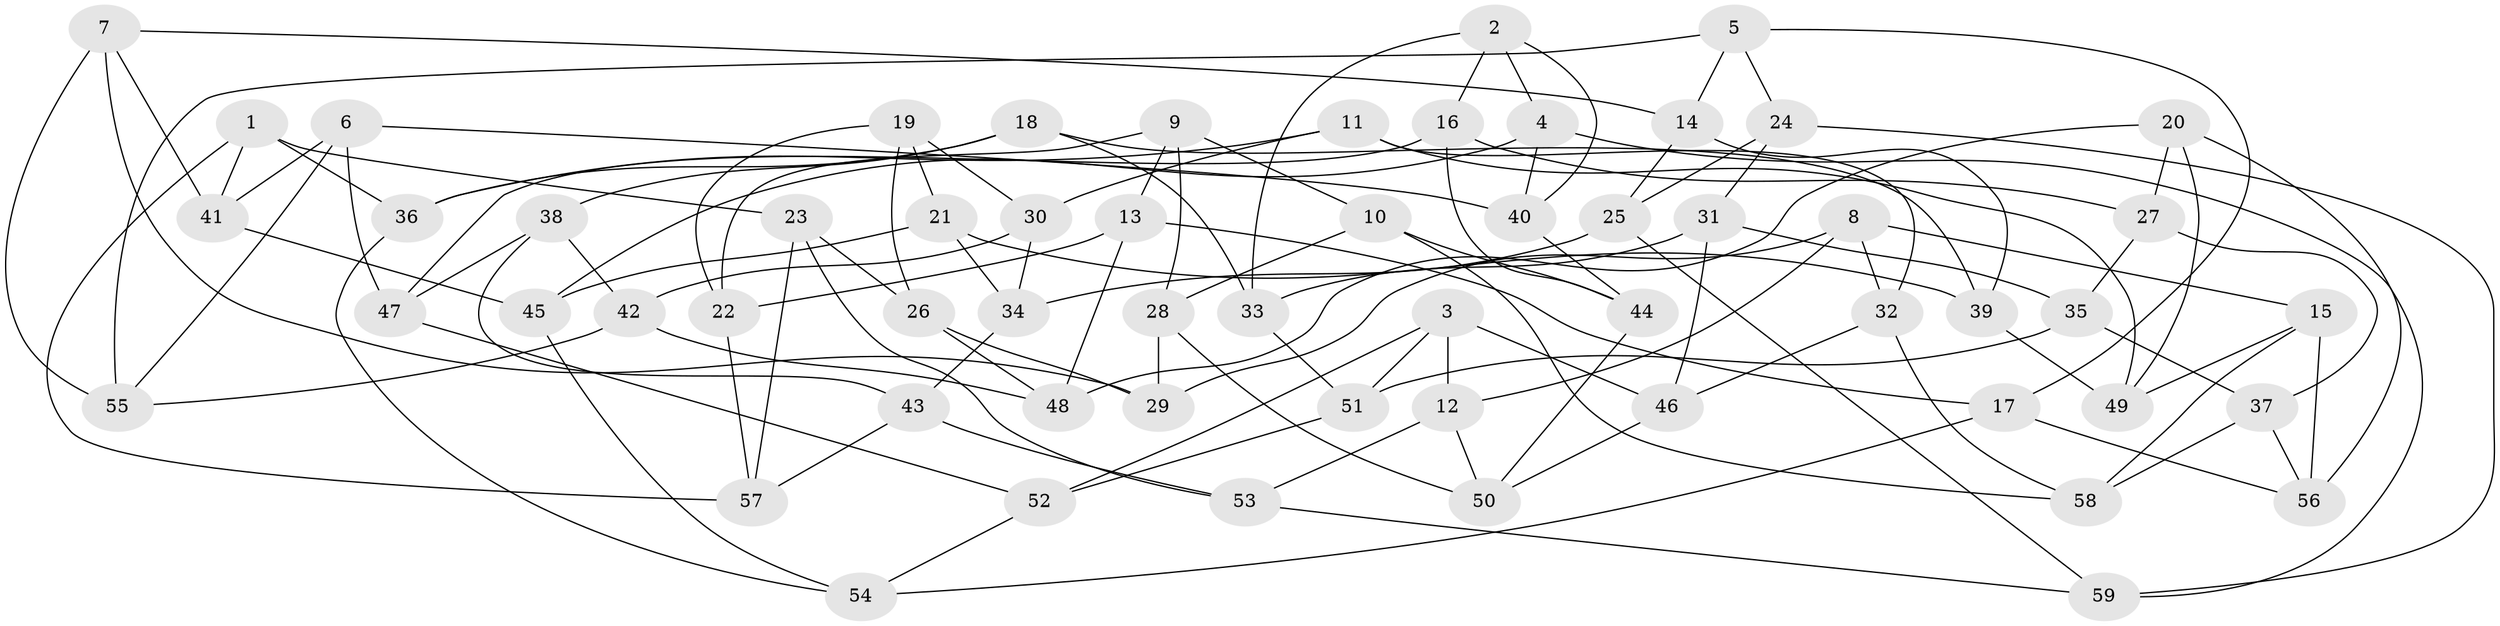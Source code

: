 // Generated by graph-tools (version 1.1) at 2025/38/03/09/25 02:38:10]
// undirected, 59 vertices, 118 edges
graph export_dot {
graph [start="1"]
  node [color=gray90,style=filled];
  1;
  2;
  3;
  4;
  5;
  6;
  7;
  8;
  9;
  10;
  11;
  12;
  13;
  14;
  15;
  16;
  17;
  18;
  19;
  20;
  21;
  22;
  23;
  24;
  25;
  26;
  27;
  28;
  29;
  30;
  31;
  32;
  33;
  34;
  35;
  36;
  37;
  38;
  39;
  40;
  41;
  42;
  43;
  44;
  45;
  46;
  47;
  48;
  49;
  50;
  51;
  52;
  53;
  54;
  55;
  56;
  57;
  58;
  59;
  1 -- 57;
  1 -- 36;
  1 -- 23;
  1 -- 41;
  2 -- 4;
  2 -- 33;
  2 -- 16;
  2 -- 40;
  3 -- 46;
  3 -- 51;
  3 -- 12;
  3 -- 52;
  4 -- 45;
  4 -- 59;
  4 -- 40;
  5 -- 55;
  5 -- 14;
  5 -- 24;
  5 -- 17;
  6 -- 41;
  6 -- 40;
  6 -- 47;
  6 -- 55;
  7 -- 29;
  7 -- 14;
  7 -- 55;
  7 -- 41;
  8 -- 32;
  8 -- 12;
  8 -- 15;
  8 -- 29;
  9 -- 13;
  9 -- 22;
  9 -- 28;
  9 -- 10;
  10 -- 58;
  10 -- 28;
  10 -- 44;
  11 -- 30;
  11 -- 49;
  11 -- 36;
  11 -- 32;
  12 -- 50;
  12 -- 53;
  13 -- 48;
  13 -- 17;
  13 -- 22;
  14 -- 25;
  14 -- 39;
  15 -- 56;
  15 -- 58;
  15 -- 49;
  16 -- 27;
  16 -- 44;
  16 -- 47;
  17 -- 54;
  17 -- 56;
  18 -- 38;
  18 -- 39;
  18 -- 33;
  18 -- 36;
  19 -- 30;
  19 -- 22;
  19 -- 21;
  19 -- 26;
  20 -- 56;
  20 -- 48;
  20 -- 49;
  20 -- 27;
  21 -- 39;
  21 -- 45;
  21 -- 34;
  22 -- 57;
  23 -- 57;
  23 -- 26;
  23 -- 53;
  24 -- 31;
  24 -- 25;
  24 -- 59;
  25 -- 34;
  25 -- 59;
  26 -- 29;
  26 -- 48;
  27 -- 35;
  27 -- 37;
  28 -- 29;
  28 -- 50;
  30 -- 34;
  30 -- 42;
  31 -- 33;
  31 -- 46;
  31 -- 35;
  32 -- 58;
  32 -- 46;
  33 -- 51;
  34 -- 43;
  35 -- 37;
  35 -- 51;
  36 -- 54;
  37 -- 58;
  37 -- 56;
  38 -- 43;
  38 -- 47;
  38 -- 42;
  39 -- 49;
  40 -- 44;
  41 -- 45;
  42 -- 48;
  42 -- 55;
  43 -- 53;
  43 -- 57;
  44 -- 50;
  45 -- 54;
  46 -- 50;
  47 -- 52;
  51 -- 52;
  52 -- 54;
  53 -- 59;
}

